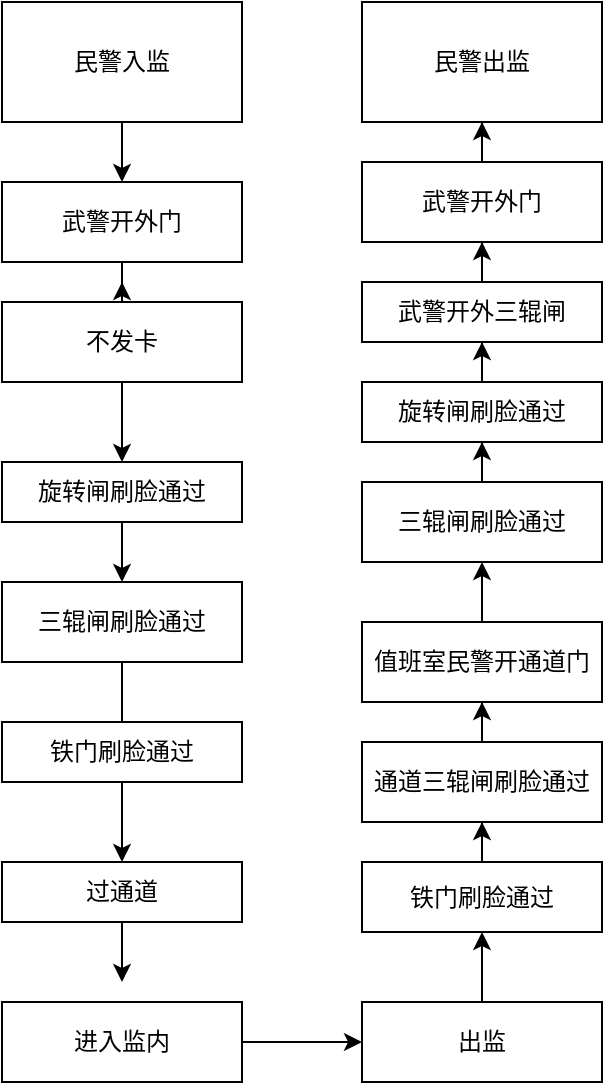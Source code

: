 <mxfile version="14.2.9" type="github">
  <diagram id="ucYUEu3V5Jr4zlLHICXD" name="Page-1">
    <mxGraphModel dx="2062" dy="1132" grid="1" gridSize="10" guides="1" tooltips="1" connect="1" arrows="1" fold="1" page="1" pageScale="1" pageWidth="827" pageHeight="1169" math="0" shadow="0">
      <root>
        <object label="" id="0">
          <mxCell />
        </object>
        <mxCell id="1" parent="0" />
        <mxCell id="13GAQ_Y66KuqtZKfpamC-32" value="" style="edgeStyle=orthogonalEdgeStyle;rounded=0;orthogonalLoop=1;jettySize=auto;html=1;" edge="1" parent="1" source="13GAQ_Y66KuqtZKfpamC-1" target="13GAQ_Y66KuqtZKfpamC-31">
          <mxGeometry relative="1" as="geometry" />
        </mxCell>
        <mxCell id="13GAQ_Y66KuqtZKfpamC-1" value="民警入监" style="rounded=0;whiteSpace=wrap;html=1;" vertex="1" parent="1">
          <mxGeometry x="190" y="110" width="120" height="60" as="geometry" />
        </mxCell>
        <mxCell id="13GAQ_Y66KuqtZKfpamC-6" style="edgeStyle=orthogonalEdgeStyle;rounded=0;orthogonalLoop=1;jettySize=auto;html=1;" edge="1" parent="1" source="13GAQ_Y66KuqtZKfpamC-2" target="13GAQ_Y66KuqtZKfpamC-7">
          <mxGeometry relative="1" as="geometry">
            <mxPoint x="250" y="370" as="targetPoint" />
          </mxGeometry>
        </mxCell>
        <mxCell id="13GAQ_Y66KuqtZKfpamC-2" value="不发卡" style="rounded=0;whiteSpace=wrap;html=1;" vertex="1" parent="1">
          <mxGeometry x="190" y="260" width="120" height="40" as="geometry" />
        </mxCell>
        <mxCell id="13GAQ_Y66KuqtZKfpamC-8" style="edgeStyle=orthogonalEdgeStyle;rounded=0;orthogonalLoop=1;jettySize=auto;html=1;" edge="1" parent="1" source="13GAQ_Y66KuqtZKfpamC-9">
          <mxGeometry relative="1" as="geometry">
            <mxPoint x="250" y="480" as="targetPoint" />
          </mxGeometry>
        </mxCell>
        <mxCell id="13GAQ_Y66KuqtZKfpamC-7" value="旋转闸刷脸通过" style="rounded=0;whiteSpace=wrap;html=1;" vertex="1" parent="1">
          <mxGeometry x="190" y="340" width="120" height="30" as="geometry" />
        </mxCell>
        <mxCell id="13GAQ_Y66KuqtZKfpamC-9" value="三辊闸刷脸通过" style="whiteSpace=wrap;html=1;" vertex="1" parent="1">
          <mxGeometry x="190" y="400" width="120" height="40" as="geometry" />
        </mxCell>
        <mxCell id="13GAQ_Y66KuqtZKfpamC-10" style="edgeStyle=orthogonalEdgeStyle;rounded=0;orthogonalLoop=1;jettySize=auto;html=1;" edge="1" parent="1" source="13GAQ_Y66KuqtZKfpamC-7" target="13GAQ_Y66KuqtZKfpamC-9">
          <mxGeometry relative="1" as="geometry">
            <mxPoint x="250" y="480" as="targetPoint" />
            <mxPoint x="250" y="370" as="sourcePoint" />
          </mxGeometry>
        </mxCell>
        <mxCell id="13GAQ_Y66KuqtZKfpamC-20" style="edgeStyle=orthogonalEdgeStyle;rounded=0;orthogonalLoop=1;jettySize=auto;html=1;entryX=0.5;entryY=0;entryDx=0;entryDy=0;" edge="1" parent="1" source="13GAQ_Y66KuqtZKfpamC-11" target="13GAQ_Y66KuqtZKfpamC-19">
          <mxGeometry relative="1" as="geometry" />
        </mxCell>
        <mxCell id="13GAQ_Y66KuqtZKfpamC-11" value="铁门刷脸通过" style="whiteSpace=wrap;html=1;" vertex="1" parent="1">
          <mxGeometry x="190" y="470" width="120" height="30" as="geometry" />
        </mxCell>
        <mxCell id="13GAQ_Y66KuqtZKfpamC-15" value="" style="edgeStyle=orthogonalEdgeStyle;rounded=0;orthogonalLoop=1;jettySize=auto;html=1;" edge="1" parent="1" source="13GAQ_Y66KuqtZKfpamC-12" target="13GAQ_Y66KuqtZKfpamC-14">
          <mxGeometry relative="1" as="geometry" />
        </mxCell>
        <mxCell id="13GAQ_Y66KuqtZKfpamC-12" value="进入监内" style="whiteSpace=wrap;html=1;" vertex="1" parent="1">
          <mxGeometry x="190" y="610" width="120" height="40" as="geometry" />
        </mxCell>
        <mxCell id="13GAQ_Y66KuqtZKfpamC-26" value="" style="edgeStyle=orthogonalEdgeStyle;rounded=0;orthogonalLoop=1;jettySize=auto;html=1;" edge="1" parent="1" source="13GAQ_Y66KuqtZKfpamC-14" target="13GAQ_Y66KuqtZKfpamC-16">
          <mxGeometry relative="1" as="geometry" />
        </mxCell>
        <mxCell id="13GAQ_Y66KuqtZKfpamC-14" value="出监" style="whiteSpace=wrap;html=1;" vertex="1" parent="1">
          <mxGeometry x="370" y="610" width="120" height="40" as="geometry" />
        </mxCell>
        <mxCell id="13GAQ_Y66KuqtZKfpamC-30" value="" style="edgeStyle=orthogonalEdgeStyle;rounded=0;orthogonalLoop=1;jettySize=auto;html=1;" edge="1" parent="1" source="13GAQ_Y66KuqtZKfpamC-16" target="13GAQ_Y66KuqtZKfpamC-27">
          <mxGeometry relative="1" as="geometry" />
        </mxCell>
        <mxCell id="13GAQ_Y66KuqtZKfpamC-16" value="铁门刷脸通过" style="whiteSpace=wrap;html=1;" vertex="1" parent="1">
          <mxGeometry x="370" y="540" width="120" height="35" as="geometry" />
        </mxCell>
        <mxCell id="13GAQ_Y66KuqtZKfpamC-23" style="edgeStyle=orthogonalEdgeStyle;rounded=0;orthogonalLoop=1;jettySize=auto;html=1;" edge="1" parent="1" source="13GAQ_Y66KuqtZKfpamC-19">
          <mxGeometry relative="1" as="geometry">
            <mxPoint x="250" y="600" as="targetPoint" />
          </mxGeometry>
        </mxCell>
        <mxCell id="13GAQ_Y66KuqtZKfpamC-19" value="过通道" style="whiteSpace=wrap;html=1;" vertex="1" parent="1">
          <mxGeometry x="190" y="540" width="120" height="30" as="geometry" />
        </mxCell>
        <mxCell id="13GAQ_Y66KuqtZKfpamC-29" value="" style="edgeStyle=orthogonalEdgeStyle;rounded=0;orthogonalLoop=1;jettySize=auto;html=1;" edge="1" parent="1" source="13GAQ_Y66KuqtZKfpamC-27" target="13GAQ_Y66KuqtZKfpamC-28">
          <mxGeometry relative="1" as="geometry" />
        </mxCell>
        <mxCell id="13GAQ_Y66KuqtZKfpamC-27" value="通道三辊闸刷脸通过" style="whiteSpace=wrap;html=1;" vertex="1" parent="1">
          <mxGeometry x="370" y="480" width="120" height="40" as="geometry" />
        </mxCell>
        <mxCell id="13GAQ_Y66KuqtZKfpamC-37" value="" style="edgeStyle=orthogonalEdgeStyle;rounded=0;orthogonalLoop=1;jettySize=auto;html=1;" edge="1" parent="1" source="13GAQ_Y66KuqtZKfpamC-28" target="13GAQ_Y66KuqtZKfpamC-36">
          <mxGeometry relative="1" as="geometry" />
        </mxCell>
        <mxCell id="13GAQ_Y66KuqtZKfpamC-28" value="值班室民警开通道门" style="whiteSpace=wrap;html=1;" vertex="1" parent="1">
          <mxGeometry x="370" y="420" width="120" height="40" as="geometry" />
        </mxCell>
        <mxCell id="13GAQ_Y66KuqtZKfpamC-35" style="edgeStyle=orthogonalEdgeStyle;rounded=0;orthogonalLoop=1;jettySize=auto;html=1;" edge="1" parent="1" source="13GAQ_Y66KuqtZKfpamC-31">
          <mxGeometry relative="1" as="geometry">
            <mxPoint x="250" y="250" as="targetPoint" />
          </mxGeometry>
        </mxCell>
        <mxCell id="13GAQ_Y66KuqtZKfpamC-31" value="武警开外门" style="whiteSpace=wrap;html=1;" vertex="1" parent="1">
          <mxGeometry x="190" y="200" width="120" height="40" as="geometry" />
        </mxCell>
        <mxCell id="13GAQ_Y66KuqtZKfpamC-39" value="" style="edgeStyle=orthogonalEdgeStyle;rounded=0;orthogonalLoop=1;jettySize=auto;html=1;" edge="1" parent="1" source="13GAQ_Y66KuqtZKfpamC-36" target="13GAQ_Y66KuqtZKfpamC-38">
          <mxGeometry relative="1" as="geometry" />
        </mxCell>
        <mxCell id="13GAQ_Y66KuqtZKfpamC-36" value="三辊闸刷脸通过" style="whiteSpace=wrap;html=1;" vertex="1" parent="1">
          <mxGeometry x="370" y="350" width="120" height="40" as="geometry" />
        </mxCell>
        <mxCell id="13GAQ_Y66KuqtZKfpamC-50" style="edgeStyle=orthogonalEdgeStyle;rounded=0;orthogonalLoop=1;jettySize=auto;html=1;entryX=0.5;entryY=1;entryDx=0;entryDy=0;" edge="1" parent="1" source="13GAQ_Y66KuqtZKfpamC-38" target="13GAQ_Y66KuqtZKfpamC-41">
          <mxGeometry relative="1" as="geometry" />
        </mxCell>
        <mxCell id="13GAQ_Y66KuqtZKfpamC-38" value="旋转闸刷脸通过" style="rounded=0;whiteSpace=wrap;html=1;" vertex="1" parent="1">
          <mxGeometry x="370" y="300" width="120" height="30" as="geometry" />
        </mxCell>
        <mxCell id="13GAQ_Y66KuqtZKfpamC-44" value="" style="edgeStyle=orthogonalEdgeStyle;rounded=0;orthogonalLoop=1;jettySize=auto;html=1;" edge="1" parent="1" source="13GAQ_Y66KuqtZKfpamC-41" target="13GAQ_Y66KuqtZKfpamC-43">
          <mxGeometry relative="1" as="geometry" />
        </mxCell>
        <mxCell id="13GAQ_Y66KuqtZKfpamC-41" value="武警开外三辊闸" style="whiteSpace=wrap;html=1;" vertex="1" parent="1">
          <mxGeometry x="370" y="250" width="120" height="30" as="geometry" />
        </mxCell>
        <mxCell id="13GAQ_Y66KuqtZKfpamC-47" value="" style="edgeStyle=orthogonalEdgeStyle;rounded=0;orthogonalLoop=1;jettySize=auto;html=1;" edge="1" parent="1" source="13GAQ_Y66KuqtZKfpamC-43" target="13GAQ_Y66KuqtZKfpamC-45">
          <mxGeometry relative="1" as="geometry" />
        </mxCell>
        <mxCell id="13GAQ_Y66KuqtZKfpamC-43" value="武警开外门" style="whiteSpace=wrap;html=1;" vertex="1" parent="1">
          <mxGeometry x="370" y="190" width="120" height="40" as="geometry" />
        </mxCell>
        <mxCell id="13GAQ_Y66KuqtZKfpamC-45" value="民警出监" style="whiteSpace=wrap;html=1;" vertex="1" parent="1">
          <mxGeometry x="370" y="110" width="120" height="60" as="geometry" />
        </mxCell>
      </root>
    </mxGraphModel>
  </diagram>
</mxfile>

